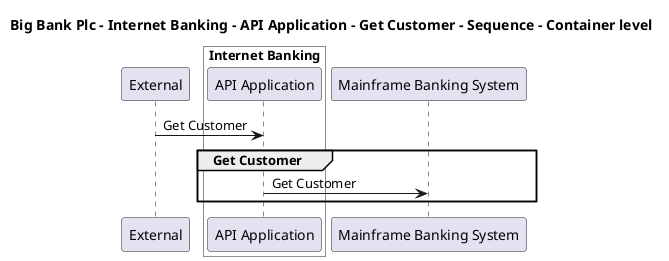 @startuml

title Big Bank Plc - Internet Banking - API Application - Get Customer - Sequence - Container level

participant "External" as C4InterFlow.SoftwareSystems.ExternalSystem

box "Internet Banking" #White
    participant "API Application" as BigBankPlc.SoftwareSystems.InternetBanking.Containers.APIApplication
end box

participant "Mainframe Banking System" as BigBankPlc.SoftwareSystems.MainframeBankingSystem

C4InterFlow.SoftwareSystems.ExternalSystem -> BigBankPlc.SoftwareSystems.InternetBanking.Containers.APIApplication : Get Customer
group Get Customer
BigBankPlc.SoftwareSystems.InternetBanking.Containers.APIApplication -> BigBankPlc.SoftwareSystems.MainframeBankingSystem : Get Customer
end


@enduml
